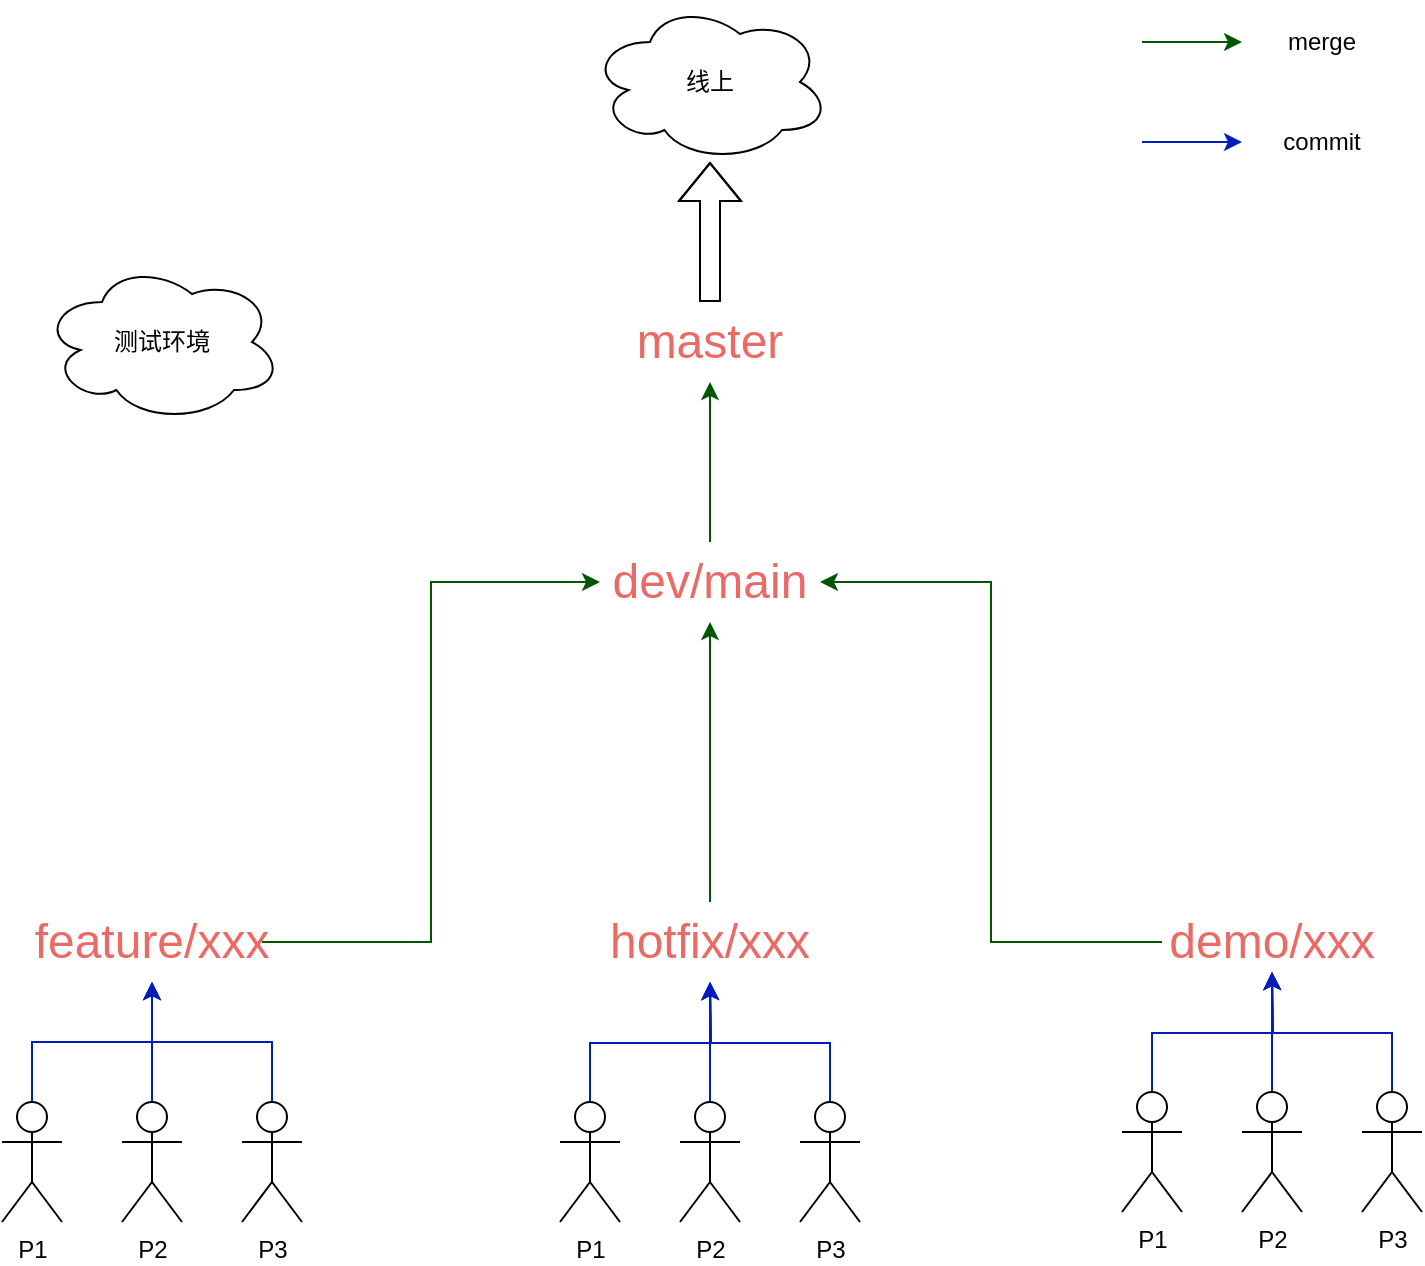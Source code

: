 <mxfile version="13.1.3" pages="3">
    <diagram id="6hGFLwfOUW9BJ-s0fimq" name="分支设置">
        <mxGraphModel dx="898" dy="680" grid="1" gridSize="10" guides="1" tooltips="1" connect="1" arrows="1" fold="1" page="1" pageScale="1" pageWidth="827" pageHeight="1169" math="0" shadow="0">
            <root>
                <mxCell id="0"/>
                <mxCell id="1" parent="0"/>
                <mxCell id="46" style="edgeStyle=orthogonalEdgeStyle;shape=flexArrow;rounded=0;orthogonalLoop=1;jettySize=auto;html=1;exitX=0.5;exitY=0;exitDx=0;exitDy=0;" parent="1" source="2" edge="1">
                    <mxGeometry relative="1" as="geometry">
                        <mxPoint x="414" y="120" as="targetPoint"/>
                    </mxGeometry>
                </mxCell>
                <mxCell id="2" value="&lt;font style=&quot;font-size: 24px&quot; color=&quot;#ea6b66&quot;&gt;master&lt;/font&gt;" style="text;html=1;strokeColor=none;fillColor=none;align=center;verticalAlign=middle;whiteSpace=wrap;rounded=0;" parent="1" vertex="1">
                    <mxGeometry x="359" y="190" width="110" height="40" as="geometry"/>
                </mxCell>
                <mxCell id="3" value="线上" style="ellipse;shape=cloud;whiteSpace=wrap;html=1;" parent="1" vertex="1">
                    <mxGeometry x="354" y="40" width="120" height="80" as="geometry"/>
                </mxCell>
                <mxCell id="52" style="edgeStyle=orthogonalEdgeStyle;rounded=0;orthogonalLoop=1;jettySize=auto;html=1;entryX=0.5;entryY=1;entryDx=0;entryDy=0;fillColor=#008a00;strokeColor=#005700;" parent="1" source="4" target="2" edge="1">
                    <mxGeometry relative="1" as="geometry"/>
                </mxCell>
                <mxCell id="4" value="&lt;font color=&quot;#ea6b66&quot;&gt;&lt;span style=&quot;font-size: 24px&quot;&gt;dev/main&lt;/span&gt;&lt;/font&gt;" style="text;html=1;strokeColor=none;fillColor=none;align=center;verticalAlign=middle;whiteSpace=wrap;rounded=0;" parent="1" vertex="1">
                    <mxGeometry x="359" y="310" width="110" height="40" as="geometry"/>
                </mxCell>
                <mxCell id="49" style="edgeStyle=orthogonalEdgeStyle;rounded=0;orthogonalLoop=1;jettySize=auto;html=1;entryX=0;entryY=0.5;entryDx=0;entryDy=0;fillColor=#008a00;strokeColor=#005700;" parent="1" source="5" target="4" edge="1">
                    <mxGeometry relative="1" as="geometry"/>
                </mxCell>
                <mxCell id="5" value="&lt;font color=&quot;#ea6b66&quot;&gt;&lt;span style=&quot;font-size: 24px&quot;&gt;feature/xxx&lt;/span&gt;&lt;/font&gt;" style="text;html=1;strokeColor=none;fillColor=none;align=center;verticalAlign=middle;whiteSpace=wrap;rounded=0;" parent="1" vertex="1">
                    <mxGeometry x="80" y="490" width="110" height="40" as="geometry"/>
                </mxCell>
                <mxCell id="50" style="edgeStyle=orthogonalEdgeStyle;rounded=0;orthogonalLoop=1;jettySize=auto;html=1;entryX=0.5;entryY=1;entryDx=0;entryDy=0;fillColor=#008a00;strokeColor=#005700;" parent="1" source="6" target="4" edge="1">
                    <mxGeometry relative="1" as="geometry"/>
                </mxCell>
                <mxCell id="6" value="&lt;font color=&quot;#ea6b66&quot;&gt;&lt;span style=&quot;font-size: 24px&quot;&gt;hotfix/xxx&lt;/span&gt;&lt;/font&gt;" style="text;html=1;strokeColor=none;fillColor=none;align=center;verticalAlign=middle;whiteSpace=wrap;rounded=0;" parent="1" vertex="1">
                    <mxGeometry x="359" y="490" width="110" height="40" as="geometry"/>
                </mxCell>
                <mxCell id="51" style="edgeStyle=orthogonalEdgeStyle;rounded=0;orthogonalLoop=1;jettySize=auto;html=1;entryX=1;entryY=0.5;entryDx=0;entryDy=0;fillColor=#008a00;strokeColor=#005700;" parent="1" source="7" target="4" edge="1">
                    <mxGeometry relative="1" as="geometry"/>
                </mxCell>
                <mxCell id="7" value="&lt;font color=&quot;#ea6b66&quot;&gt;&lt;span style=&quot;font-size: 24px&quot;&gt;demo/xxx&lt;/span&gt;&lt;/font&gt;" style="text;html=1;strokeColor=none;fillColor=none;align=center;verticalAlign=middle;whiteSpace=wrap;rounded=0;" parent="1" vertex="1">
                    <mxGeometry x="640" y="490" width="110" height="40" as="geometry"/>
                </mxCell>
                <mxCell id="30" style="edgeStyle=orthogonalEdgeStyle;rounded=0;orthogonalLoop=1;jettySize=auto;html=1;exitX=0.5;exitY=0;exitDx=0;exitDy=0;exitPerimeter=0;entryX=0.5;entryY=1;entryDx=0;entryDy=0;fillColor=#0050ef;strokeColor=#001DBC;" parent="1" source="9" target="5" edge="1">
                    <mxGeometry relative="1" as="geometry"/>
                </mxCell>
                <mxCell id="9" value="P1" style="shape=umlActor;verticalLabelPosition=bottom;labelBackgroundColor=#ffffff;verticalAlign=top;html=1;outlineConnect=0;" parent="1" vertex="1">
                    <mxGeometry x="60" y="590" width="30" height="60" as="geometry"/>
                </mxCell>
                <mxCell id="29" style="edgeStyle=orthogonalEdgeStyle;rounded=0;orthogonalLoop=1;jettySize=auto;html=1;entryX=0.5;entryY=1;entryDx=0;entryDy=0;fillColor=#0050ef;strokeColor=#001DBC;" parent="1" source="14" target="5" edge="1">
                    <mxGeometry relative="1" as="geometry"/>
                </mxCell>
                <mxCell id="14" value="P2" style="shape=umlActor;verticalLabelPosition=bottom;labelBackgroundColor=#ffffff;verticalAlign=top;html=1;outlineConnect=0;" parent="1" vertex="1">
                    <mxGeometry x="120" y="590" width="30" height="60" as="geometry"/>
                </mxCell>
                <mxCell id="32" style="edgeStyle=orthogonalEdgeStyle;rounded=0;orthogonalLoop=1;jettySize=auto;html=1;exitX=0.5;exitY=0;exitDx=0;exitDy=0;exitPerimeter=0;entryX=0.5;entryY=1;entryDx=0;entryDy=0;fillColor=#0050ef;strokeColor=#001DBC;" parent="1" source="15" target="5" edge="1">
                    <mxGeometry relative="1" as="geometry"/>
                </mxCell>
                <mxCell id="15" value="P3" style="shape=umlActor;verticalLabelPosition=bottom;labelBackgroundColor=#ffffff;verticalAlign=top;html=1;outlineConnect=0;" parent="1" vertex="1">
                    <mxGeometry x="180" y="590" width="30" height="60" as="geometry"/>
                </mxCell>
                <mxCell id="33" style="edgeStyle=orthogonalEdgeStyle;rounded=0;orthogonalLoop=1;jettySize=auto;html=1;exitX=0.5;exitY=0;exitDx=0;exitDy=0;exitPerimeter=0;entryX=0.5;entryY=1;entryDx=0;entryDy=0;fillColor=#0050ef;strokeColor=#001DBC;" parent="1" source="34" edge="1">
                    <mxGeometry relative="1" as="geometry">
                        <mxPoint x="414" y="530" as="targetPoint"/>
                    </mxGeometry>
                </mxCell>
                <mxCell id="34" value="P1" style="shape=umlActor;verticalLabelPosition=bottom;labelBackgroundColor=#ffffff;verticalAlign=top;html=1;outlineConnect=0;" parent="1" vertex="1">
                    <mxGeometry x="339" y="590" width="30" height="60" as="geometry"/>
                </mxCell>
                <mxCell id="35" style="edgeStyle=orthogonalEdgeStyle;rounded=0;orthogonalLoop=1;jettySize=auto;html=1;entryX=0.5;entryY=1;entryDx=0;entryDy=0;fillColor=#0050ef;strokeColor=#001DBC;" parent="1" source="36" edge="1">
                    <mxGeometry relative="1" as="geometry">
                        <mxPoint x="414" y="530" as="targetPoint"/>
                    </mxGeometry>
                </mxCell>
                <mxCell id="36" value="P2" style="shape=umlActor;verticalLabelPosition=bottom;labelBackgroundColor=#ffffff;verticalAlign=top;html=1;outlineConnect=0;" parent="1" vertex="1">
                    <mxGeometry x="399" y="590" width="30" height="60" as="geometry"/>
                </mxCell>
                <mxCell id="37" style="edgeStyle=orthogonalEdgeStyle;rounded=0;orthogonalLoop=1;jettySize=auto;html=1;exitX=0.5;exitY=0;exitDx=0;exitDy=0;exitPerimeter=0;entryX=0.5;entryY=1;entryDx=0;entryDy=0;fillColor=#0050ef;strokeColor=#001DBC;" parent="1" source="38" edge="1">
                    <mxGeometry relative="1" as="geometry">
                        <mxPoint x="414" y="530" as="targetPoint"/>
                    </mxGeometry>
                </mxCell>
                <mxCell id="38" value="P3" style="shape=umlActor;verticalLabelPosition=bottom;labelBackgroundColor=#ffffff;verticalAlign=top;html=1;outlineConnect=0;" parent="1" vertex="1">
                    <mxGeometry x="459" y="590" width="30" height="60" as="geometry"/>
                </mxCell>
                <mxCell id="39" style="edgeStyle=orthogonalEdgeStyle;rounded=0;orthogonalLoop=1;jettySize=auto;html=1;exitX=0.5;exitY=0;exitDx=0;exitDy=0;exitPerimeter=0;entryX=0.5;entryY=1;entryDx=0;entryDy=0;fillColor=#0050ef;strokeColor=#001DBC;" parent="1" source="40" edge="1">
                    <mxGeometry relative="1" as="geometry">
                        <mxPoint x="695" y="525" as="targetPoint"/>
                    </mxGeometry>
                </mxCell>
                <mxCell id="40" value="P1" style="shape=umlActor;verticalLabelPosition=bottom;labelBackgroundColor=#ffffff;verticalAlign=top;html=1;outlineConnect=0;" parent="1" vertex="1">
                    <mxGeometry x="620" y="585" width="30" height="60" as="geometry"/>
                </mxCell>
                <mxCell id="41" style="edgeStyle=orthogonalEdgeStyle;rounded=0;orthogonalLoop=1;jettySize=auto;html=1;entryX=0.5;entryY=1;entryDx=0;entryDy=0;fillColor=#0050ef;strokeColor=#001DBC;" parent="1" source="42" edge="1">
                    <mxGeometry relative="1" as="geometry">
                        <mxPoint x="695" y="525" as="targetPoint"/>
                    </mxGeometry>
                </mxCell>
                <mxCell id="42" value="P2" style="shape=umlActor;verticalLabelPosition=bottom;labelBackgroundColor=#ffffff;verticalAlign=top;html=1;outlineConnect=0;" parent="1" vertex="1">
                    <mxGeometry x="680" y="585" width="30" height="60" as="geometry"/>
                </mxCell>
                <mxCell id="43" style="edgeStyle=orthogonalEdgeStyle;rounded=0;orthogonalLoop=1;jettySize=auto;html=1;exitX=0.5;exitY=0;exitDx=0;exitDy=0;exitPerimeter=0;entryX=0.5;entryY=1;entryDx=0;entryDy=0;fillColor=#0050ef;strokeColor=#001DBC;" parent="1" source="44" edge="1">
                    <mxGeometry relative="1" as="geometry">
                        <mxPoint x="695" y="525" as="targetPoint"/>
                    </mxGeometry>
                </mxCell>
                <mxCell id="44" value="P3" style="shape=umlActor;verticalLabelPosition=bottom;labelBackgroundColor=#ffffff;verticalAlign=top;html=1;outlineConnect=0;" parent="1" vertex="1">
                    <mxGeometry x="740" y="585" width="30" height="60" as="geometry"/>
                </mxCell>
                <mxCell id="47" value="测试环境" style="ellipse;shape=cloud;whiteSpace=wrap;html=1;" parent="1" vertex="1">
                    <mxGeometry x="80" y="170" width="120" height="80" as="geometry"/>
                </mxCell>
                <mxCell id="f6h6nO6gp6wTMfnE0-RB-52" value="" style="endArrow=classic;html=1;fillColor=#008a00;strokeColor=#005700;" parent="1" edge="1">
                    <mxGeometry width="50" height="50" relative="1" as="geometry">
                        <mxPoint x="630" y="60" as="sourcePoint"/>
                        <mxPoint x="680" y="60" as="targetPoint"/>
                    </mxGeometry>
                </mxCell>
                <mxCell id="f6h6nO6gp6wTMfnE0-RB-53" value="" style="endArrow=classic;html=1;fillColor=#0050ef;strokeColor=#001DBC;" parent="1" edge="1">
                    <mxGeometry width="50" height="50" relative="1" as="geometry">
                        <mxPoint x="630" y="110" as="sourcePoint"/>
                        <mxPoint x="680" y="110" as="targetPoint"/>
                    </mxGeometry>
                </mxCell>
                <mxCell id="f6h6nO6gp6wTMfnE0-RB-54" value="commit" style="text;html=1;strokeColor=none;fillColor=none;align=center;verticalAlign=middle;whiteSpace=wrap;rounded=0;" parent="1" vertex="1">
                    <mxGeometry x="700" y="100" width="40" height="20" as="geometry"/>
                </mxCell>
                <mxCell id="f6h6nO6gp6wTMfnE0-RB-55" value="merge" style="text;html=1;strokeColor=none;fillColor=none;align=center;verticalAlign=middle;whiteSpace=wrap;rounded=0;" parent="1" vertex="1">
                    <mxGeometry x="700" y="50" width="40" height="20" as="geometry"/>
                </mxCell>
            </root>
        </mxGraphModel>
    </diagram>
    <diagram name="分支发版" id="LElxB38yGRwsAhEETzBY">
        <mxGraphModel dx="706" dy="666" grid="1" gridSize="10" guides="1" tooltips="1" connect="1" arrows="1" fold="1" page="1" pageScale="1" pageWidth="827" pageHeight="1169" math="0" shadow="0">
            <root>
                <mxCell id="Xyfa0JCpKET4Mu-Av6oy-0"/>
                <mxCell id="Xyfa0JCpKET4Mu-Av6oy-1" parent="Xyfa0JCpKET4Mu-Av6oy-0"/>
                <mxCell id="Xyfa0JCpKET4Mu-Av6oy-2" style="edgeStyle=orthogonalEdgeStyle;shape=flexArrow;rounded=0;orthogonalLoop=1;jettySize=auto;html=1;exitX=0.5;exitY=0;exitDx=0;exitDy=0;" parent="Xyfa0JCpKET4Mu-Av6oy-1" source="Xyfa0JCpKET4Mu-Av6oy-3" edge="1">
                    <mxGeometry relative="1" as="geometry">
                        <mxPoint x="414" y="120" as="targetPoint"/>
                    </mxGeometry>
                </mxCell>
                <mxCell id="Xyfa0JCpKET4Mu-Av6oy-3" value="&lt;font style=&quot;font-size: 24px&quot; color=&quot;#ea6b66&quot;&gt;master&lt;/font&gt;" style="text;html=1;strokeColor=none;fillColor=none;align=center;verticalAlign=middle;whiteSpace=wrap;rounded=0;" parent="Xyfa0JCpKET4Mu-Av6oy-1" vertex="1">
                    <mxGeometry x="359" y="190" width="110" height="40" as="geometry"/>
                </mxCell>
                <mxCell id="Xyfa0JCpKET4Mu-Av6oy-4" value="线上" style="ellipse;shape=cloud;whiteSpace=wrap;html=1;" parent="Xyfa0JCpKET4Mu-Av6oy-1" vertex="1">
                    <mxGeometry x="354" y="40" width="120" height="80" as="geometry"/>
                </mxCell>
                <mxCell id="Xyfa0JCpKET4Mu-Av6oy-5" style="edgeStyle=orthogonalEdgeStyle;rounded=0;orthogonalLoop=1;jettySize=auto;html=1;entryX=0.5;entryY=1;entryDx=0;entryDy=0;fillColor=#008a00;strokeColor=#005700;" parent="Xyfa0JCpKET4Mu-Av6oy-1" source="Xyfa0JCpKET4Mu-Av6oy-6" target="Xyfa0JCpKET4Mu-Av6oy-3" edge="1">
                    <mxGeometry relative="1" as="geometry"/>
                </mxCell>
                <mxCell id="Xyfa0JCpKET4Mu-Av6oy-6" value="&lt;font color=&quot;#ea6b66&quot;&gt;&lt;span style=&quot;font-size: 24px&quot;&gt;dev/main&lt;/span&gt;&lt;/font&gt;" style="text;html=1;strokeColor=none;fillColor=none;align=center;verticalAlign=middle;whiteSpace=wrap;rounded=0;" parent="Xyfa0JCpKET4Mu-Av6oy-1" vertex="1">
                    <mxGeometry x="359" y="310" width="110" height="40" as="geometry"/>
                </mxCell>
                <mxCell id="Xyfa0JCpKET4Mu-Av6oy-7" style="edgeStyle=orthogonalEdgeStyle;rounded=0;orthogonalLoop=1;jettySize=auto;html=1;entryX=0;entryY=0.5;entryDx=0;entryDy=0;fillColor=#008a00;strokeColor=#005700;" parent="Xyfa0JCpKET4Mu-Av6oy-1" source="Xyfa0JCpKET4Mu-Av6oy-8" target="Xyfa0JCpKET4Mu-Av6oy-6" edge="1">
                    <mxGeometry relative="1" as="geometry"/>
                </mxCell>
                <mxCell id="Xyfa0JCpKET4Mu-Av6oy-8" value="&lt;font color=&quot;#ea6b66&quot;&gt;&lt;span style=&quot;font-size: 24px&quot;&gt;feature/xxx&lt;/span&gt;&lt;/font&gt;" style="text;html=1;strokeColor=none;fillColor=none;align=center;verticalAlign=middle;whiteSpace=wrap;rounded=0;" parent="Xyfa0JCpKET4Mu-Av6oy-1" vertex="1">
                    <mxGeometry x="80" y="490" width="110" height="40" as="geometry"/>
                </mxCell>
                <mxCell id="Xyfa0JCpKET4Mu-Av6oy-9" style="edgeStyle=orthogonalEdgeStyle;rounded=0;orthogonalLoop=1;jettySize=auto;html=1;entryX=0.5;entryY=1;entryDx=0;entryDy=0;fillColor=#008a00;strokeColor=#005700;" parent="Xyfa0JCpKET4Mu-Av6oy-1" source="Xyfa0JCpKET4Mu-Av6oy-10" target="Xyfa0JCpKET4Mu-Av6oy-6" edge="1">
                    <mxGeometry relative="1" as="geometry"/>
                </mxCell>
                <mxCell id="Xyfa0JCpKET4Mu-Av6oy-10" value="&lt;font color=&quot;#ea6b66&quot;&gt;&lt;span style=&quot;font-size: 24px&quot;&gt;hotfix/xxx&lt;/span&gt;&lt;/font&gt;" style="text;html=1;strokeColor=none;fillColor=none;align=center;verticalAlign=middle;whiteSpace=wrap;rounded=0;" parent="Xyfa0JCpKET4Mu-Av6oy-1" vertex="1">
                    <mxGeometry x="359" y="490" width="110" height="40" as="geometry"/>
                </mxCell>
                <mxCell id="Xyfa0JCpKET4Mu-Av6oy-11" style="edgeStyle=orthogonalEdgeStyle;rounded=0;orthogonalLoop=1;jettySize=auto;html=1;entryX=1;entryY=0.5;entryDx=0;entryDy=0;fillColor=#008a00;strokeColor=#005700;" parent="Xyfa0JCpKET4Mu-Av6oy-1" source="Xyfa0JCpKET4Mu-Av6oy-12" target="Xyfa0JCpKET4Mu-Av6oy-6" edge="1">
                    <mxGeometry relative="1" as="geometry"/>
                </mxCell>
                <mxCell id="Xyfa0JCpKET4Mu-Av6oy-12" value="&lt;font color=&quot;#ea6b66&quot;&gt;&lt;span style=&quot;font-size: 24px&quot;&gt;demo/xxx&lt;/span&gt;&lt;/font&gt;" style="text;html=1;strokeColor=none;fillColor=none;align=center;verticalAlign=middle;whiteSpace=wrap;rounded=0;" parent="Xyfa0JCpKET4Mu-Av6oy-1" vertex="1">
                    <mxGeometry x="640" y="490" width="110" height="40" as="geometry"/>
                </mxCell>
                <mxCell id="Xyfa0JCpKET4Mu-Av6oy-13" style="edgeStyle=orthogonalEdgeStyle;rounded=0;orthogonalLoop=1;jettySize=auto;html=1;exitX=0.5;exitY=0;exitDx=0;exitDy=0;exitPerimeter=0;entryX=0.5;entryY=1;entryDx=0;entryDy=0;fillColor=#0050ef;strokeColor=#001DBC;" parent="Xyfa0JCpKET4Mu-Av6oy-1" source="Xyfa0JCpKET4Mu-Av6oy-14" target="Xyfa0JCpKET4Mu-Av6oy-8" edge="1">
                    <mxGeometry relative="1" as="geometry"/>
                </mxCell>
                <mxCell id="Xyfa0JCpKET4Mu-Av6oy-14" value="P1" style="shape=umlActor;verticalLabelPosition=bottom;labelBackgroundColor=#ffffff;verticalAlign=top;html=1;outlineConnect=0;" parent="Xyfa0JCpKET4Mu-Av6oy-1" vertex="1">
                    <mxGeometry x="60" y="590" width="30" height="60" as="geometry"/>
                </mxCell>
                <mxCell id="Xyfa0JCpKET4Mu-Av6oy-15" style="edgeStyle=orthogonalEdgeStyle;rounded=0;orthogonalLoop=1;jettySize=auto;html=1;entryX=0.5;entryY=1;entryDx=0;entryDy=0;fillColor=#0050ef;strokeColor=#001DBC;" parent="Xyfa0JCpKET4Mu-Av6oy-1" source="Xyfa0JCpKET4Mu-Av6oy-16" target="Xyfa0JCpKET4Mu-Av6oy-8" edge="1">
                    <mxGeometry relative="1" as="geometry"/>
                </mxCell>
                <mxCell id="Xyfa0JCpKET4Mu-Av6oy-16" value="P2" style="shape=umlActor;verticalLabelPosition=bottom;labelBackgroundColor=#ffffff;verticalAlign=top;html=1;outlineConnect=0;" parent="Xyfa0JCpKET4Mu-Av6oy-1" vertex="1">
                    <mxGeometry x="120" y="590" width="30" height="60" as="geometry"/>
                </mxCell>
                <mxCell id="Xyfa0JCpKET4Mu-Av6oy-17" style="edgeStyle=orthogonalEdgeStyle;rounded=0;orthogonalLoop=1;jettySize=auto;html=1;exitX=0.5;exitY=0;exitDx=0;exitDy=0;exitPerimeter=0;entryX=0.5;entryY=1;entryDx=0;entryDy=0;fillColor=#0050ef;strokeColor=#001DBC;" parent="Xyfa0JCpKET4Mu-Av6oy-1" source="Xyfa0JCpKET4Mu-Av6oy-18" target="Xyfa0JCpKET4Mu-Av6oy-8" edge="1">
                    <mxGeometry relative="1" as="geometry"/>
                </mxCell>
                <mxCell id="Xyfa0JCpKET4Mu-Av6oy-18" value="P3" style="shape=umlActor;verticalLabelPosition=bottom;labelBackgroundColor=#ffffff;verticalAlign=top;html=1;outlineConnect=0;" parent="Xyfa0JCpKET4Mu-Av6oy-1" vertex="1">
                    <mxGeometry x="180" y="590" width="30" height="60" as="geometry"/>
                </mxCell>
                <mxCell id="Xyfa0JCpKET4Mu-Av6oy-19" style="edgeStyle=orthogonalEdgeStyle;rounded=0;orthogonalLoop=1;jettySize=auto;html=1;exitX=0.5;exitY=0;exitDx=0;exitDy=0;exitPerimeter=0;entryX=0.5;entryY=1;entryDx=0;entryDy=0;fillColor=#0050ef;strokeColor=#001DBC;" parent="Xyfa0JCpKET4Mu-Av6oy-1" source="Xyfa0JCpKET4Mu-Av6oy-20" edge="1">
                    <mxGeometry relative="1" as="geometry">
                        <mxPoint x="414" y="530" as="targetPoint"/>
                    </mxGeometry>
                </mxCell>
                <mxCell id="Xyfa0JCpKET4Mu-Av6oy-20" value="P1" style="shape=umlActor;verticalLabelPosition=bottom;labelBackgroundColor=#ffffff;verticalAlign=top;html=1;outlineConnect=0;" parent="Xyfa0JCpKET4Mu-Av6oy-1" vertex="1">
                    <mxGeometry x="339" y="590" width="30" height="60" as="geometry"/>
                </mxCell>
                <mxCell id="Xyfa0JCpKET4Mu-Av6oy-21" style="edgeStyle=orthogonalEdgeStyle;rounded=0;orthogonalLoop=1;jettySize=auto;html=1;entryX=0.5;entryY=1;entryDx=0;entryDy=0;fillColor=#0050ef;strokeColor=#001DBC;" parent="Xyfa0JCpKET4Mu-Av6oy-1" source="Xyfa0JCpKET4Mu-Av6oy-22" edge="1">
                    <mxGeometry relative="1" as="geometry">
                        <mxPoint x="414" y="530" as="targetPoint"/>
                    </mxGeometry>
                </mxCell>
                <mxCell id="Xyfa0JCpKET4Mu-Av6oy-22" value="P2" style="shape=umlActor;verticalLabelPosition=bottom;labelBackgroundColor=#ffffff;verticalAlign=top;html=1;outlineConnect=0;" parent="Xyfa0JCpKET4Mu-Av6oy-1" vertex="1">
                    <mxGeometry x="399" y="590" width="30" height="60" as="geometry"/>
                </mxCell>
                <mxCell id="Xyfa0JCpKET4Mu-Av6oy-23" style="edgeStyle=orthogonalEdgeStyle;rounded=0;orthogonalLoop=1;jettySize=auto;html=1;exitX=0.5;exitY=0;exitDx=0;exitDy=0;exitPerimeter=0;entryX=0.5;entryY=1;entryDx=0;entryDy=0;fillColor=#0050ef;strokeColor=#001DBC;" parent="Xyfa0JCpKET4Mu-Av6oy-1" source="Xyfa0JCpKET4Mu-Av6oy-24" edge="1">
                    <mxGeometry relative="1" as="geometry">
                        <mxPoint x="414" y="530" as="targetPoint"/>
                    </mxGeometry>
                </mxCell>
                <mxCell id="Xyfa0JCpKET4Mu-Av6oy-24" value="P3" style="shape=umlActor;verticalLabelPosition=bottom;labelBackgroundColor=#ffffff;verticalAlign=top;html=1;outlineConnect=0;" parent="Xyfa0JCpKET4Mu-Av6oy-1" vertex="1">
                    <mxGeometry x="459" y="590" width="30" height="60" as="geometry"/>
                </mxCell>
                <mxCell id="Xyfa0JCpKET4Mu-Av6oy-25" style="edgeStyle=orthogonalEdgeStyle;rounded=0;orthogonalLoop=1;jettySize=auto;html=1;exitX=0.5;exitY=0;exitDx=0;exitDy=0;exitPerimeter=0;entryX=0.5;entryY=1;entryDx=0;entryDy=0;fillColor=#0050ef;strokeColor=#001DBC;" parent="Xyfa0JCpKET4Mu-Av6oy-1" source="Xyfa0JCpKET4Mu-Av6oy-26" edge="1">
                    <mxGeometry relative="1" as="geometry">
                        <mxPoint x="695" y="525" as="targetPoint"/>
                    </mxGeometry>
                </mxCell>
                <mxCell id="Xyfa0JCpKET4Mu-Av6oy-26" value="P1" style="shape=umlActor;verticalLabelPosition=bottom;labelBackgroundColor=#ffffff;verticalAlign=top;html=1;outlineConnect=0;" parent="Xyfa0JCpKET4Mu-Av6oy-1" vertex="1">
                    <mxGeometry x="620" y="585" width="30" height="60" as="geometry"/>
                </mxCell>
                <mxCell id="Xyfa0JCpKET4Mu-Av6oy-27" style="edgeStyle=orthogonalEdgeStyle;rounded=0;orthogonalLoop=1;jettySize=auto;html=1;entryX=0.5;entryY=1;entryDx=0;entryDy=0;fillColor=#0050ef;strokeColor=#001DBC;" parent="Xyfa0JCpKET4Mu-Av6oy-1" source="Xyfa0JCpKET4Mu-Av6oy-28" edge="1">
                    <mxGeometry relative="1" as="geometry">
                        <mxPoint x="695" y="525" as="targetPoint"/>
                    </mxGeometry>
                </mxCell>
                <mxCell id="Xyfa0JCpKET4Mu-Av6oy-28" value="P2" style="shape=umlActor;verticalLabelPosition=bottom;labelBackgroundColor=#ffffff;verticalAlign=top;html=1;outlineConnect=0;" parent="Xyfa0JCpKET4Mu-Av6oy-1" vertex="1">
                    <mxGeometry x="680" y="585" width="30" height="60" as="geometry"/>
                </mxCell>
                <mxCell id="Xyfa0JCpKET4Mu-Av6oy-29" style="edgeStyle=orthogonalEdgeStyle;rounded=0;orthogonalLoop=1;jettySize=auto;html=1;exitX=0.5;exitY=0;exitDx=0;exitDy=0;exitPerimeter=0;entryX=0.5;entryY=1;entryDx=0;entryDy=0;fillColor=#0050ef;strokeColor=#001DBC;" parent="Xyfa0JCpKET4Mu-Av6oy-1" source="Xyfa0JCpKET4Mu-Av6oy-30" edge="1">
                    <mxGeometry relative="1" as="geometry">
                        <mxPoint x="695" y="525" as="targetPoint"/>
                    </mxGeometry>
                </mxCell>
                <mxCell id="Xyfa0JCpKET4Mu-Av6oy-30" value="P3" style="shape=umlActor;verticalLabelPosition=bottom;labelBackgroundColor=#ffffff;verticalAlign=top;html=1;outlineConnect=0;" parent="Xyfa0JCpKET4Mu-Av6oy-1" vertex="1">
                    <mxGeometry x="740" y="585" width="30" height="60" as="geometry"/>
                </mxCell>
                <mxCell id="Xyfa0JCpKET4Mu-Av6oy-31" value="测试环境" style="ellipse;shape=cloud;whiteSpace=wrap;html=1;" parent="Xyfa0JCpKET4Mu-Av6oy-1" vertex="1">
                    <mxGeometry x="75" y="150" width="120" height="80" as="geometry"/>
                </mxCell>
                <mxCell id="Xyfa0JCpKET4Mu-Av6oy-32" value="" style="endArrow=classic;html=1;fillColor=#008a00;strokeColor=#005700;" parent="Xyfa0JCpKET4Mu-Av6oy-1" edge="1">
                    <mxGeometry width="50" height="50" relative="1" as="geometry">
                        <mxPoint x="630" y="30" as="sourcePoint"/>
                        <mxPoint x="680" y="30" as="targetPoint"/>
                    </mxGeometry>
                </mxCell>
                <mxCell id="Xyfa0JCpKET4Mu-Av6oy-33" value="" style="endArrow=classic;html=1;fillColor=#0050ef;strokeColor=#001DBC;" parent="Xyfa0JCpKET4Mu-Av6oy-1" edge="1">
                    <mxGeometry width="50" height="50" relative="1" as="geometry">
                        <mxPoint x="630" y="80" as="sourcePoint"/>
                        <mxPoint x="680" y="80" as="targetPoint"/>
                    </mxGeometry>
                </mxCell>
                <mxCell id="Xyfa0JCpKET4Mu-Av6oy-34" value="commit" style="text;html=1;strokeColor=none;fillColor=none;align=center;verticalAlign=middle;whiteSpace=wrap;rounded=0;" parent="Xyfa0JCpKET4Mu-Av6oy-1" vertex="1">
                    <mxGeometry x="700" y="70" width="40" height="20" as="geometry"/>
                </mxCell>
                <mxCell id="Xyfa0JCpKET4Mu-Av6oy-35" value="merge" style="text;html=1;strokeColor=none;fillColor=none;align=center;verticalAlign=middle;whiteSpace=wrap;rounded=0;" parent="Xyfa0JCpKET4Mu-Av6oy-1" vertex="1">
                    <mxGeometry x="700" y="20" width="40" height="20" as="geometry"/>
                </mxCell>
                <mxCell id="Xyfa0JCpKET4Mu-Av6oy-36" value="" style="shape=flexArrow;endArrow=classic;html=1;entryX=0.55;entryY=0.95;entryDx=0;entryDy=0;entryPerimeter=0;fillColor=#f8cecc;strokeColor=#b85450;" parent="Xyfa0JCpKET4Mu-Av6oy-1" source="Xyfa0JCpKET4Mu-Av6oy-8" target="Xyfa0JCpKET4Mu-Av6oy-31" edge="1">
                    <mxGeometry width="50" height="50" relative="1" as="geometry">
                        <mxPoint x="100" y="300" as="sourcePoint"/>
                        <mxPoint x="150" y="250" as="targetPoint"/>
                    </mxGeometry>
                </mxCell>
                <mxCell id="Xyfa0JCpKET4Mu-Av6oy-37" value="" style="shape=flexArrow;endArrow=classic;html=1;fillColor=#f8cecc;strokeColor=#b85450;" parent="Xyfa0JCpKET4Mu-Av6oy-1" source="Xyfa0JCpKET4Mu-Av6oy-10" edge="1">
                    <mxGeometry width="50" height="50" relative="1" as="geometry">
                        <mxPoint x="146.154" y="500" as="sourcePoint"/>
                        <mxPoint x="140" y="230" as="targetPoint"/>
                    </mxGeometry>
                </mxCell>
                <mxCell id="Xyfa0JCpKET4Mu-Av6oy-38" value="" style="shape=flexArrow;endArrow=classic;html=1;fillColor=#f8cecc;strokeColor=#b85450;" parent="Xyfa0JCpKET4Mu-Av6oy-1" source="Xyfa0JCpKET4Mu-Av6oy-12" edge="1">
                    <mxGeometry width="50" height="50" relative="1" as="geometry">
                        <mxPoint x="403.68" y="500" as="sourcePoint"/>
                        <mxPoint x="140" y="230" as="targetPoint"/>
                    </mxGeometry>
                </mxCell>
                <mxCell id="Xyfa0JCpKET4Mu-Av6oy-39" value="" style="shape=flexArrow;endArrow=classic;html=1;fillColor=#d80073;strokeColor=#A50040;entryX=0.88;entryY=0.25;entryDx=0;entryDy=0;entryPerimeter=0;" parent="Xyfa0JCpKET4Mu-Av6oy-1" source="Xyfa0JCpKET4Mu-Av6oy-6" target="Xyfa0JCpKET4Mu-Av6oy-31" edge="1">
                    <mxGeometry width="50" height="50" relative="1" as="geometry">
                        <mxPoint x="665.357" y="500" as="sourcePoint"/>
                        <mxPoint x="150" y="240" as="targetPoint"/>
                    </mxGeometry>
                </mxCell>
                <mxCell id="GrxZjPTMB2mSa2Pk8RDe-0" value="" style="shape=flexArrow;endArrow=classic;html=1;fillColor=#f8cecc;strokeColor=#b85450;" parent="Xyfa0JCpKET4Mu-Av6oy-1" edge="1">
                    <mxGeometry width="50" height="50" relative="1" as="geometry">
                        <mxPoint x="630" y="130" as="sourcePoint"/>
                        <mxPoint x="680" y="130" as="targetPoint"/>
                    </mxGeometry>
                </mxCell>
                <mxCell id="GrxZjPTMB2mSa2Pk8RDe-1" value="" style="shape=flexArrow;endArrow=classic;html=1;fillColor=#d80073;strokeColor=#A50040;" parent="Xyfa0JCpKET4Mu-Av6oy-1" edge="1">
                    <mxGeometry width="50" height="50" relative="1" as="geometry">
                        <mxPoint x="630" y="179.5" as="sourcePoint"/>
                        <mxPoint x="680" y="179.5" as="targetPoint"/>
                    </mxGeometry>
                </mxCell>
                <mxCell id="GrxZjPTMB2mSa2Pk8RDe-2" value="发版" style="text;html=1;strokeColor=none;fillColor=none;align=center;verticalAlign=middle;whiteSpace=wrap;rounded=0;" parent="Xyfa0JCpKET4Mu-Av6oy-1" vertex="1">
                    <mxGeometry x="700" y="120" width="40" height="20" as="geometry"/>
                </mxCell>
                <mxCell id="GrxZjPTMB2mSa2Pk8RDe-3" value="发版" style="text;html=1;strokeColor=none;fillColor=none;align=center;verticalAlign=middle;whiteSpace=wrap;rounded=0;" parent="Xyfa0JCpKET4Mu-Av6oy-1" vertex="1">
                    <mxGeometry x="700" y="170" width="40" height="20" as="geometry"/>
                </mxCell>
            </root>
        </mxGraphModel>
    </diagram>
    <diagram id="jlv0yG1BExEX0GR_g969" name="git-merge">
        <mxGraphModel dx="898" dy="680" grid="1" gridSize="10" guides="1" tooltips="1" connect="1" arrows="1" fold="1" page="1" pageScale="1" pageWidth="827" pageHeight="1169" math="0" shadow="0">
            <root>
                <mxCell id="V2xi-T2hA2RY8yBtrJ9J-0"/>
                <mxCell id="V2xi-T2hA2RY8yBtrJ9J-1" parent="V2xi-T2hA2RY8yBtrJ9J-0"/>
                <mxCell id="V2xi-T2hA2RY8yBtrJ9J-2" value="" style="ellipse;whiteSpace=wrap;html=1;aspect=fixed;fillColor=#fad7ac;strokeColor=#b46504;" vertex="1" parent="V2xi-T2hA2RY8yBtrJ9J-1">
                    <mxGeometry x="40" y="150" width="20" height="20" as="geometry"/>
                </mxCell>
                <mxCell id="V2xi-T2hA2RY8yBtrJ9J-3" value="" style="shape=flexArrow;endArrow=classic;html=1;fillColor=#b1ddf0;strokeColor=#10739e;" edge="1" parent="V2xi-T2hA2RY8yBtrJ9J-1">
                    <mxGeometry width="50" height="50" relative="1" as="geometry">
                        <mxPoint x="60" y="159.5" as="sourcePoint"/>
                        <mxPoint x="800" y="159.5" as="targetPoint"/>
                    </mxGeometry>
                </mxCell>
                <mxCell id="V2xi-T2hA2RY8yBtrJ9J-5" value="&lt;font style=&quot;font-size: 18px&quot;&gt;master(online)&lt;/font&gt;" style="shape=callout;whiteSpace=wrap;html=1;perimeter=calloutPerimeter;position2=0.23;" vertex="1" parent="V2xi-T2hA2RY8yBtrJ9J-1">
                    <mxGeometry x="20" y="70" width="130" height="80" as="geometry"/>
                </mxCell>
            </root>
        </mxGraphModel>
    </diagram>
</mxfile>